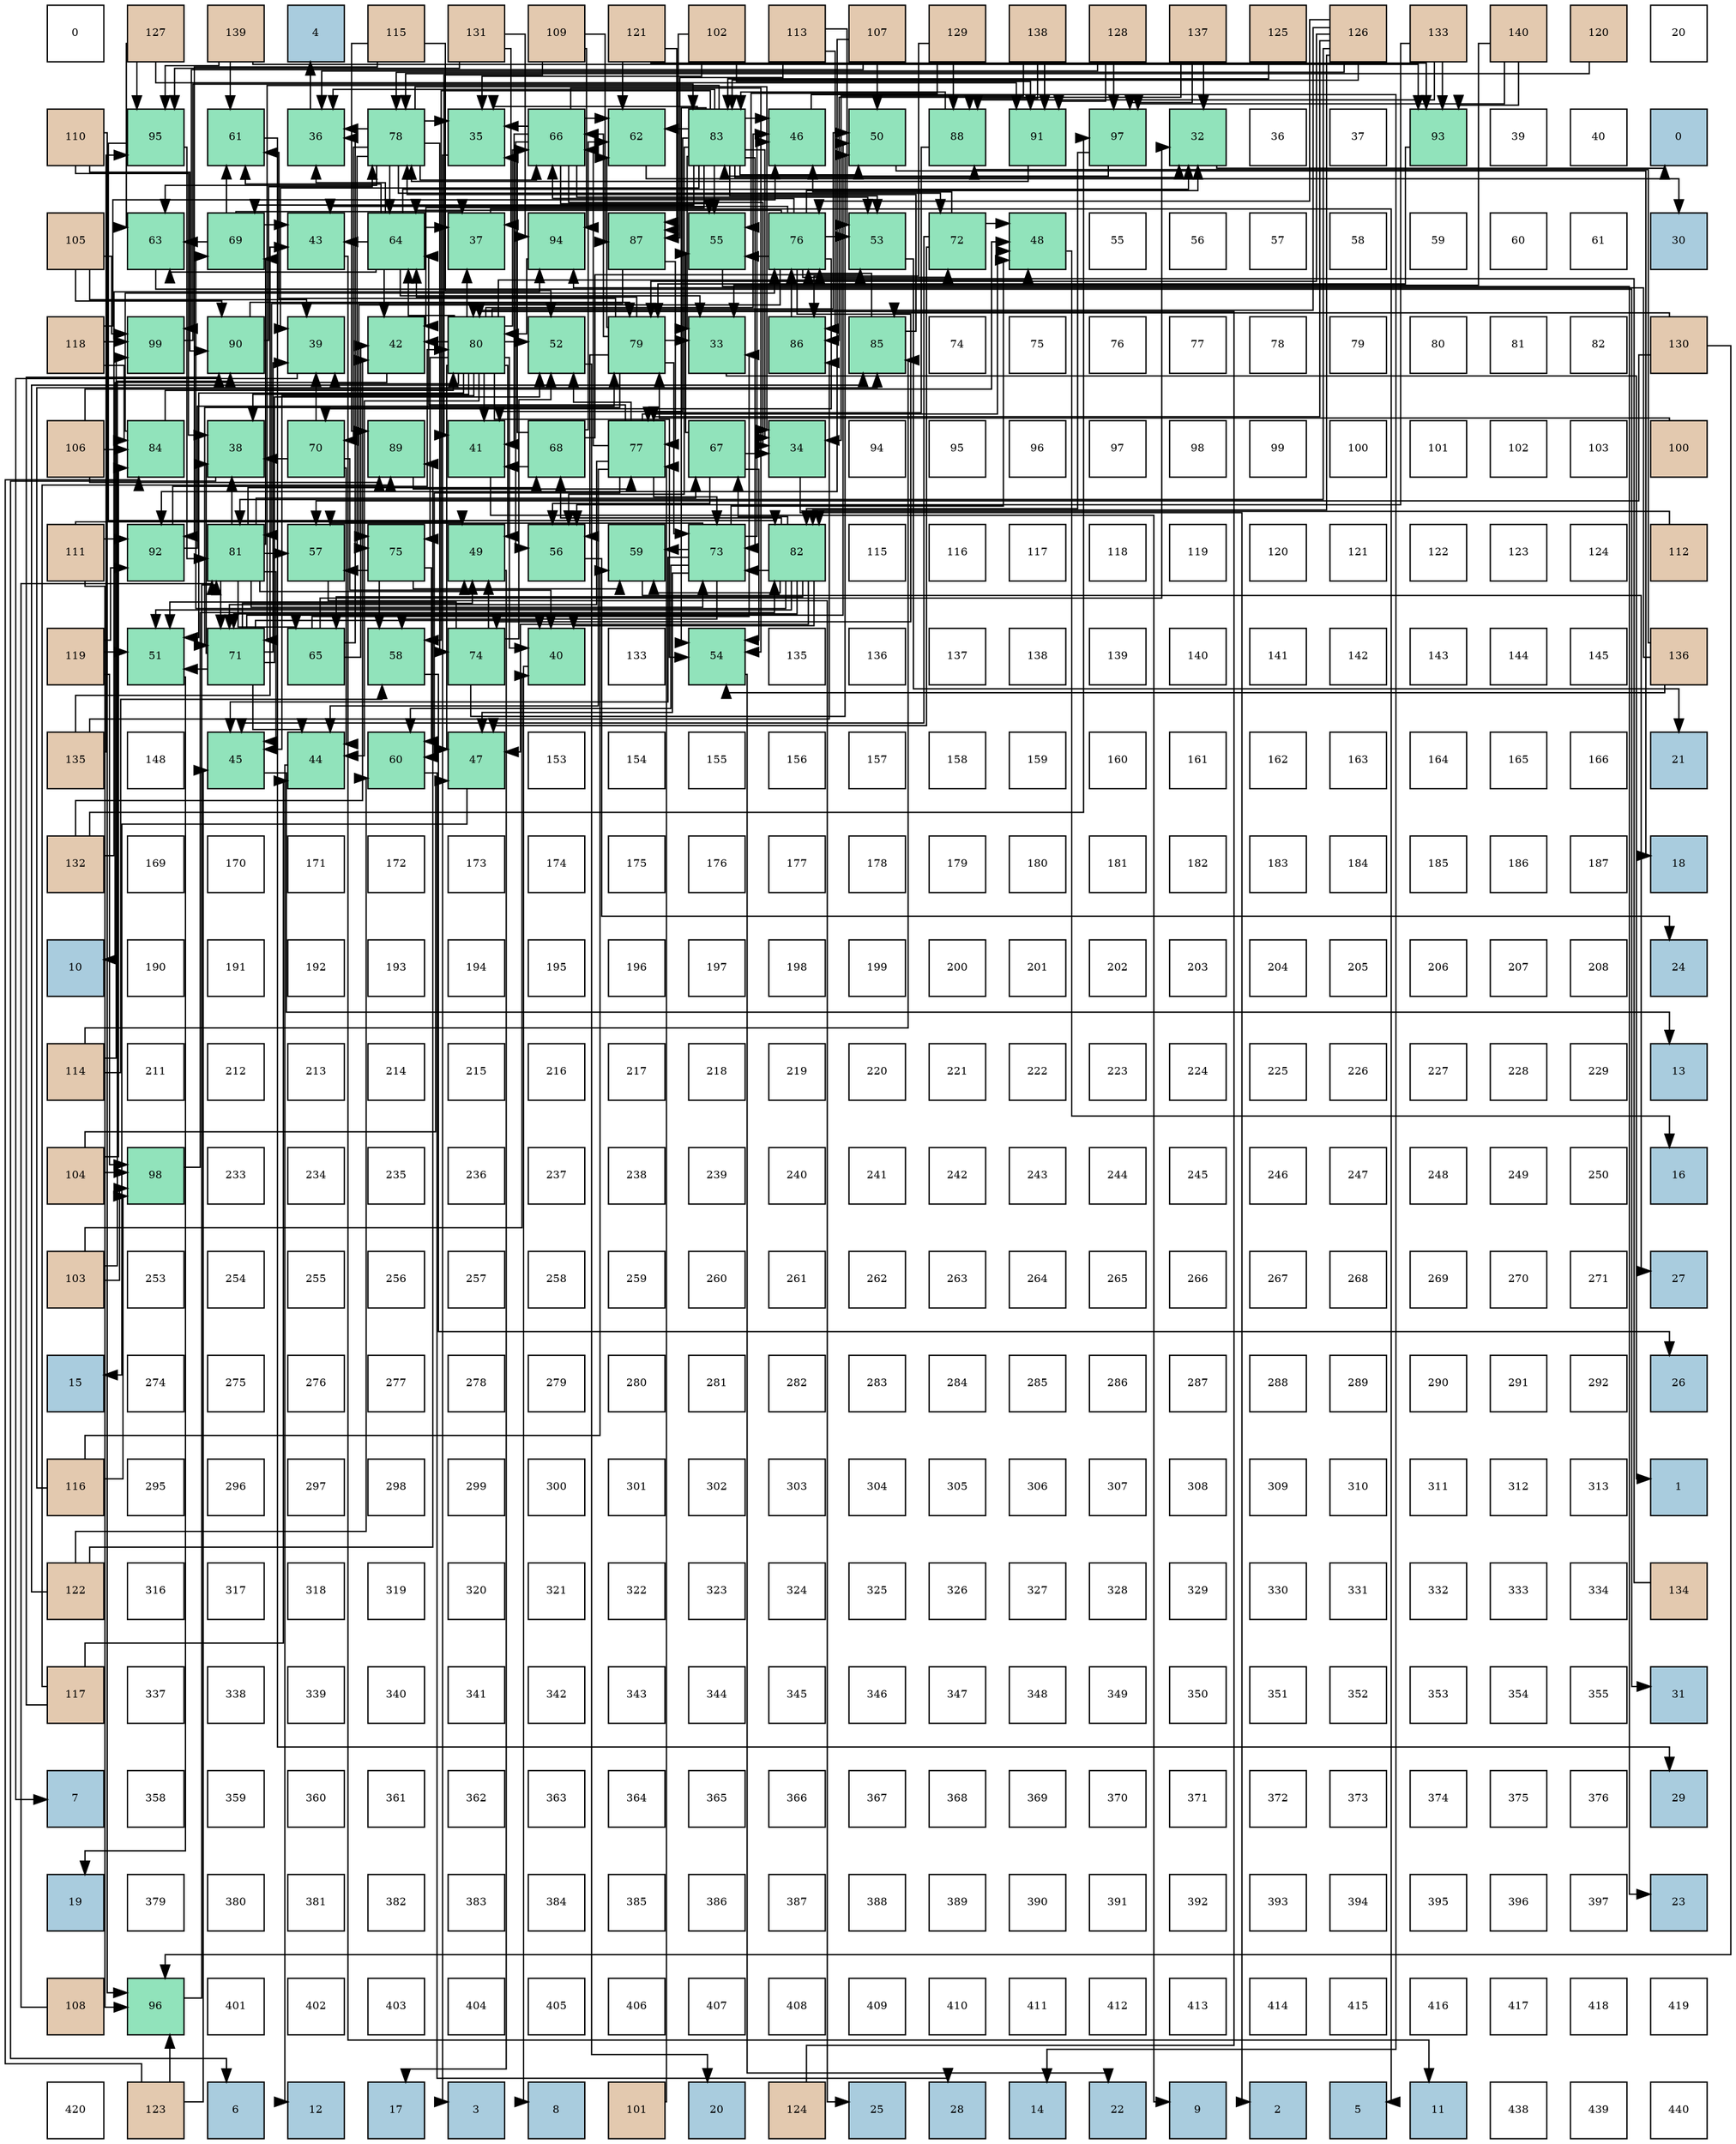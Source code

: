 digraph layout{
 rankdir=TB;
 splines=ortho;
 node [style=filled shape=square fixedsize=true width=0.6];
0[label="0", fontsize=8, fillcolor="#ffffff"];
1[label="127", fontsize=8, fillcolor="#e3c9af"];
2[label="139", fontsize=8, fillcolor="#e3c9af"];
3[label="4", fontsize=8, fillcolor="#a9ccde"];
4[label="115", fontsize=8, fillcolor="#e3c9af"];
5[label="131", fontsize=8, fillcolor="#e3c9af"];
6[label="109", fontsize=8, fillcolor="#e3c9af"];
7[label="121", fontsize=8, fillcolor="#e3c9af"];
8[label="102", fontsize=8, fillcolor="#e3c9af"];
9[label="113", fontsize=8, fillcolor="#e3c9af"];
10[label="107", fontsize=8, fillcolor="#e3c9af"];
11[label="129", fontsize=8, fillcolor="#e3c9af"];
12[label="138", fontsize=8, fillcolor="#e3c9af"];
13[label="128", fontsize=8, fillcolor="#e3c9af"];
14[label="137", fontsize=8, fillcolor="#e3c9af"];
15[label="125", fontsize=8, fillcolor="#e3c9af"];
16[label="126", fontsize=8, fillcolor="#e3c9af"];
17[label="133", fontsize=8, fillcolor="#e3c9af"];
18[label="140", fontsize=8, fillcolor="#e3c9af"];
19[label="120", fontsize=8, fillcolor="#e3c9af"];
20[label="20", fontsize=8, fillcolor="#ffffff"];
21[label="110", fontsize=8, fillcolor="#e3c9af"];
22[label="95", fontsize=8, fillcolor="#91e3bb"];
23[label="61", fontsize=8, fillcolor="#91e3bb"];
24[label="36", fontsize=8, fillcolor="#91e3bb"];
25[label="78", fontsize=8, fillcolor="#91e3bb"];
26[label="35", fontsize=8, fillcolor="#91e3bb"];
27[label="66", fontsize=8, fillcolor="#91e3bb"];
28[label="62", fontsize=8, fillcolor="#91e3bb"];
29[label="83", fontsize=8, fillcolor="#91e3bb"];
30[label="46", fontsize=8, fillcolor="#91e3bb"];
31[label="50", fontsize=8, fillcolor="#91e3bb"];
32[label="88", fontsize=8, fillcolor="#91e3bb"];
33[label="91", fontsize=8, fillcolor="#91e3bb"];
34[label="97", fontsize=8, fillcolor="#91e3bb"];
35[label="32", fontsize=8, fillcolor="#91e3bb"];
36[label="36", fontsize=8, fillcolor="#ffffff"];
37[label="37", fontsize=8, fillcolor="#ffffff"];
38[label="93", fontsize=8, fillcolor="#91e3bb"];
39[label="39", fontsize=8, fillcolor="#ffffff"];
40[label="40", fontsize=8, fillcolor="#ffffff"];
41[label="0", fontsize=8, fillcolor="#a9ccde"];
42[label="105", fontsize=8, fillcolor="#e3c9af"];
43[label="63", fontsize=8, fillcolor="#91e3bb"];
44[label="69", fontsize=8, fillcolor="#91e3bb"];
45[label="43", fontsize=8, fillcolor="#91e3bb"];
46[label="64", fontsize=8, fillcolor="#91e3bb"];
47[label="37", fontsize=8, fillcolor="#91e3bb"];
48[label="94", fontsize=8, fillcolor="#91e3bb"];
49[label="87", fontsize=8, fillcolor="#91e3bb"];
50[label="55", fontsize=8, fillcolor="#91e3bb"];
51[label="76", fontsize=8, fillcolor="#91e3bb"];
52[label="53", fontsize=8, fillcolor="#91e3bb"];
53[label="72", fontsize=8, fillcolor="#91e3bb"];
54[label="48", fontsize=8, fillcolor="#91e3bb"];
55[label="55", fontsize=8, fillcolor="#ffffff"];
56[label="56", fontsize=8, fillcolor="#ffffff"];
57[label="57", fontsize=8, fillcolor="#ffffff"];
58[label="58", fontsize=8, fillcolor="#ffffff"];
59[label="59", fontsize=8, fillcolor="#ffffff"];
60[label="60", fontsize=8, fillcolor="#ffffff"];
61[label="61", fontsize=8, fillcolor="#ffffff"];
62[label="30", fontsize=8, fillcolor="#a9ccde"];
63[label="118", fontsize=8, fillcolor="#e3c9af"];
64[label="99", fontsize=8, fillcolor="#91e3bb"];
65[label="90", fontsize=8, fillcolor="#91e3bb"];
66[label="39", fontsize=8, fillcolor="#91e3bb"];
67[label="42", fontsize=8, fillcolor="#91e3bb"];
68[label="80", fontsize=8, fillcolor="#91e3bb"];
69[label="52", fontsize=8, fillcolor="#91e3bb"];
70[label="79", fontsize=8, fillcolor="#91e3bb"];
71[label="33", fontsize=8, fillcolor="#91e3bb"];
72[label="86", fontsize=8, fillcolor="#91e3bb"];
73[label="85", fontsize=8, fillcolor="#91e3bb"];
74[label="74", fontsize=8, fillcolor="#ffffff"];
75[label="75", fontsize=8, fillcolor="#ffffff"];
76[label="76", fontsize=8, fillcolor="#ffffff"];
77[label="77", fontsize=8, fillcolor="#ffffff"];
78[label="78", fontsize=8, fillcolor="#ffffff"];
79[label="79", fontsize=8, fillcolor="#ffffff"];
80[label="80", fontsize=8, fillcolor="#ffffff"];
81[label="81", fontsize=8, fillcolor="#ffffff"];
82[label="82", fontsize=8, fillcolor="#ffffff"];
83[label="130", fontsize=8, fillcolor="#e3c9af"];
84[label="106", fontsize=8, fillcolor="#e3c9af"];
85[label="84", fontsize=8, fillcolor="#91e3bb"];
86[label="38", fontsize=8, fillcolor="#91e3bb"];
87[label="70", fontsize=8, fillcolor="#91e3bb"];
88[label="89", fontsize=8, fillcolor="#91e3bb"];
89[label="41", fontsize=8, fillcolor="#91e3bb"];
90[label="68", fontsize=8, fillcolor="#91e3bb"];
91[label="77", fontsize=8, fillcolor="#91e3bb"];
92[label="67", fontsize=8, fillcolor="#91e3bb"];
93[label="34", fontsize=8, fillcolor="#91e3bb"];
94[label="94", fontsize=8, fillcolor="#ffffff"];
95[label="95", fontsize=8, fillcolor="#ffffff"];
96[label="96", fontsize=8, fillcolor="#ffffff"];
97[label="97", fontsize=8, fillcolor="#ffffff"];
98[label="98", fontsize=8, fillcolor="#ffffff"];
99[label="99", fontsize=8, fillcolor="#ffffff"];
100[label="100", fontsize=8, fillcolor="#ffffff"];
101[label="101", fontsize=8, fillcolor="#ffffff"];
102[label="102", fontsize=8, fillcolor="#ffffff"];
103[label="103", fontsize=8, fillcolor="#ffffff"];
104[label="100", fontsize=8, fillcolor="#e3c9af"];
105[label="111", fontsize=8, fillcolor="#e3c9af"];
106[label="92", fontsize=8, fillcolor="#91e3bb"];
107[label="81", fontsize=8, fillcolor="#91e3bb"];
108[label="57", fontsize=8, fillcolor="#91e3bb"];
109[label="75", fontsize=8, fillcolor="#91e3bb"];
110[label="49", fontsize=8, fillcolor="#91e3bb"];
111[label="56", fontsize=8, fillcolor="#91e3bb"];
112[label="59", fontsize=8, fillcolor="#91e3bb"];
113[label="73", fontsize=8, fillcolor="#91e3bb"];
114[label="82", fontsize=8, fillcolor="#91e3bb"];
115[label="115", fontsize=8, fillcolor="#ffffff"];
116[label="116", fontsize=8, fillcolor="#ffffff"];
117[label="117", fontsize=8, fillcolor="#ffffff"];
118[label="118", fontsize=8, fillcolor="#ffffff"];
119[label="119", fontsize=8, fillcolor="#ffffff"];
120[label="120", fontsize=8, fillcolor="#ffffff"];
121[label="121", fontsize=8, fillcolor="#ffffff"];
122[label="122", fontsize=8, fillcolor="#ffffff"];
123[label="123", fontsize=8, fillcolor="#ffffff"];
124[label="124", fontsize=8, fillcolor="#ffffff"];
125[label="112", fontsize=8, fillcolor="#e3c9af"];
126[label="119", fontsize=8, fillcolor="#e3c9af"];
127[label="51", fontsize=8, fillcolor="#91e3bb"];
128[label="71", fontsize=8, fillcolor="#91e3bb"];
129[label="65", fontsize=8, fillcolor="#91e3bb"];
130[label="58", fontsize=8, fillcolor="#91e3bb"];
131[label="74", fontsize=8, fillcolor="#91e3bb"];
132[label="40", fontsize=8, fillcolor="#91e3bb"];
133[label="133", fontsize=8, fillcolor="#ffffff"];
134[label="54", fontsize=8, fillcolor="#91e3bb"];
135[label="135", fontsize=8, fillcolor="#ffffff"];
136[label="136", fontsize=8, fillcolor="#ffffff"];
137[label="137", fontsize=8, fillcolor="#ffffff"];
138[label="138", fontsize=8, fillcolor="#ffffff"];
139[label="139", fontsize=8, fillcolor="#ffffff"];
140[label="140", fontsize=8, fillcolor="#ffffff"];
141[label="141", fontsize=8, fillcolor="#ffffff"];
142[label="142", fontsize=8, fillcolor="#ffffff"];
143[label="143", fontsize=8, fillcolor="#ffffff"];
144[label="144", fontsize=8, fillcolor="#ffffff"];
145[label="145", fontsize=8, fillcolor="#ffffff"];
146[label="136", fontsize=8, fillcolor="#e3c9af"];
147[label="135", fontsize=8, fillcolor="#e3c9af"];
148[label="148", fontsize=8, fillcolor="#ffffff"];
149[label="45", fontsize=8, fillcolor="#91e3bb"];
150[label="44", fontsize=8, fillcolor="#91e3bb"];
151[label="60", fontsize=8, fillcolor="#91e3bb"];
152[label="47", fontsize=8, fillcolor="#91e3bb"];
153[label="153", fontsize=8, fillcolor="#ffffff"];
154[label="154", fontsize=8, fillcolor="#ffffff"];
155[label="155", fontsize=8, fillcolor="#ffffff"];
156[label="156", fontsize=8, fillcolor="#ffffff"];
157[label="157", fontsize=8, fillcolor="#ffffff"];
158[label="158", fontsize=8, fillcolor="#ffffff"];
159[label="159", fontsize=8, fillcolor="#ffffff"];
160[label="160", fontsize=8, fillcolor="#ffffff"];
161[label="161", fontsize=8, fillcolor="#ffffff"];
162[label="162", fontsize=8, fillcolor="#ffffff"];
163[label="163", fontsize=8, fillcolor="#ffffff"];
164[label="164", fontsize=8, fillcolor="#ffffff"];
165[label="165", fontsize=8, fillcolor="#ffffff"];
166[label="166", fontsize=8, fillcolor="#ffffff"];
167[label="21", fontsize=8, fillcolor="#a9ccde"];
168[label="132", fontsize=8, fillcolor="#e3c9af"];
169[label="169", fontsize=8, fillcolor="#ffffff"];
170[label="170", fontsize=8, fillcolor="#ffffff"];
171[label="171", fontsize=8, fillcolor="#ffffff"];
172[label="172", fontsize=8, fillcolor="#ffffff"];
173[label="173", fontsize=8, fillcolor="#ffffff"];
174[label="174", fontsize=8, fillcolor="#ffffff"];
175[label="175", fontsize=8, fillcolor="#ffffff"];
176[label="176", fontsize=8, fillcolor="#ffffff"];
177[label="177", fontsize=8, fillcolor="#ffffff"];
178[label="178", fontsize=8, fillcolor="#ffffff"];
179[label="179", fontsize=8, fillcolor="#ffffff"];
180[label="180", fontsize=8, fillcolor="#ffffff"];
181[label="181", fontsize=8, fillcolor="#ffffff"];
182[label="182", fontsize=8, fillcolor="#ffffff"];
183[label="183", fontsize=8, fillcolor="#ffffff"];
184[label="184", fontsize=8, fillcolor="#ffffff"];
185[label="185", fontsize=8, fillcolor="#ffffff"];
186[label="186", fontsize=8, fillcolor="#ffffff"];
187[label="187", fontsize=8, fillcolor="#ffffff"];
188[label="18", fontsize=8, fillcolor="#a9ccde"];
189[label="10", fontsize=8, fillcolor="#a9ccde"];
190[label="190", fontsize=8, fillcolor="#ffffff"];
191[label="191", fontsize=8, fillcolor="#ffffff"];
192[label="192", fontsize=8, fillcolor="#ffffff"];
193[label="193", fontsize=8, fillcolor="#ffffff"];
194[label="194", fontsize=8, fillcolor="#ffffff"];
195[label="195", fontsize=8, fillcolor="#ffffff"];
196[label="196", fontsize=8, fillcolor="#ffffff"];
197[label="197", fontsize=8, fillcolor="#ffffff"];
198[label="198", fontsize=8, fillcolor="#ffffff"];
199[label="199", fontsize=8, fillcolor="#ffffff"];
200[label="200", fontsize=8, fillcolor="#ffffff"];
201[label="201", fontsize=8, fillcolor="#ffffff"];
202[label="202", fontsize=8, fillcolor="#ffffff"];
203[label="203", fontsize=8, fillcolor="#ffffff"];
204[label="204", fontsize=8, fillcolor="#ffffff"];
205[label="205", fontsize=8, fillcolor="#ffffff"];
206[label="206", fontsize=8, fillcolor="#ffffff"];
207[label="207", fontsize=8, fillcolor="#ffffff"];
208[label="208", fontsize=8, fillcolor="#ffffff"];
209[label="24", fontsize=8, fillcolor="#a9ccde"];
210[label="114", fontsize=8, fillcolor="#e3c9af"];
211[label="211", fontsize=8, fillcolor="#ffffff"];
212[label="212", fontsize=8, fillcolor="#ffffff"];
213[label="213", fontsize=8, fillcolor="#ffffff"];
214[label="214", fontsize=8, fillcolor="#ffffff"];
215[label="215", fontsize=8, fillcolor="#ffffff"];
216[label="216", fontsize=8, fillcolor="#ffffff"];
217[label="217", fontsize=8, fillcolor="#ffffff"];
218[label="218", fontsize=8, fillcolor="#ffffff"];
219[label="219", fontsize=8, fillcolor="#ffffff"];
220[label="220", fontsize=8, fillcolor="#ffffff"];
221[label="221", fontsize=8, fillcolor="#ffffff"];
222[label="222", fontsize=8, fillcolor="#ffffff"];
223[label="223", fontsize=8, fillcolor="#ffffff"];
224[label="224", fontsize=8, fillcolor="#ffffff"];
225[label="225", fontsize=8, fillcolor="#ffffff"];
226[label="226", fontsize=8, fillcolor="#ffffff"];
227[label="227", fontsize=8, fillcolor="#ffffff"];
228[label="228", fontsize=8, fillcolor="#ffffff"];
229[label="229", fontsize=8, fillcolor="#ffffff"];
230[label="13", fontsize=8, fillcolor="#a9ccde"];
231[label="104", fontsize=8, fillcolor="#e3c9af"];
232[label="98", fontsize=8, fillcolor="#91e3bb"];
233[label="233", fontsize=8, fillcolor="#ffffff"];
234[label="234", fontsize=8, fillcolor="#ffffff"];
235[label="235", fontsize=8, fillcolor="#ffffff"];
236[label="236", fontsize=8, fillcolor="#ffffff"];
237[label="237", fontsize=8, fillcolor="#ffffff"];
238[label="238", fontsize=8, fillcolor="#ffffff"];
239[label="239", fontsize=8, fillcolor="#ffffff"];
240[label="240", fontsize=8, fillcolor="#ffffff"];
241[label="241", fontsize=8, fillcolor="#ffffff"];
242[label="242", fontsize=8, fillcolor="#ffffff"];
243[label="243", fontsize=8, fillcolor="#ffffff"];
244[label="244", fontsize=8, fillcolor="#ffffff"];
245[label="245", fontsize=8, fillcolor="#ffffff"];
246[label="246", fontsize=8, fillcolor="#ffffff"];
247[label="247", fontsize=8, fillcolor="#ffffff"];
248[label="248", fontsize=8, fillcolor="#ffffff"];
249[label="249", fontsize=8, fillcolor="#ffffff"];
250[label="250", fontsize=8, fillcolor="#ffffff"];
251[label="16", fontsize=8, fillcolor="#a9ccde"];
252[label="103", fontsize=8, fillcolor="#e3c9af"];
253[label="253", fontsize=8, fillcolor="#ffffff"];
254[label="254", fontsize=8, fillcolor="#ffffff"];
255[label="255", fontsize=8, fillcolor="#ffffff"];
256[label="256", fontsize=8, fillcolor="#ffffff"];
257[label="257", fontsize=8, fillcolor="#ffffff"];
258[label="258", fontsize=8, fillcolor="#ffffff"];
259[label="259", fontsize=8, fillcolor="#ffffff"];
260[label="260", fontsize=8, fillcolor="#ffffff"];
261[label="261", fontsize=8, fillcolor="#ffffff"];
262[label="262", fontsize=8, fillcolor="#ffffff"];
263[label="263", fontsize=8, fillcolor="#ffffff"];
264[label="264", fontsize=8, fillcolor="#ffffff"];
265[label="265", fontsize=8, fillcolor="#ffffff"];
266[label="266", fontsize=8, fillcolor="#ffffff"];
267[label="267", fontsize=8, fillcolor="#ffffff"];
268[label="268", fontsize=8, fillcolor="#ffffff"];
269[label="269", fontsize=8, fillcolor="#ffffff"];
270[label="270", fontsize=8, fillcolor="#ffffff"];
271[label="271", fontsize=8, fillcolor="#ffffff"];
272[label="27", fontsize=8, fillcolor="#a9ccde"];
273[label="15", fontsize=8, fillcolor="#a9ccde"];
274[label="274", fontsize=8, fillcolor="#ffffff"];
275[label="275", fontsize=8, fillcolor="#ffffff"];
276[label="276", fontsize=8, fillcolor="#ffffff"];
277[label="277", fontsize=8, fillcolor="#ffffff"];
278[label="278", fontsize=8, fillcolor="#ffffff"];
279[label="279", fontsize=8, fillcolor="#ffffff"];
280[label="280", fontsize=8, fillcolor="#ffffff"];
281[label="281", fontsize=8, fillcolor="#ffffff"];
282[label="282", fontsize=8, fillcolor="#ffffff"];
283[label="283", fontsize=8, fillcolor="#ffffff"];
284[label="284", fontsize=8, fillcolor="#ffffff"];
285[label="285", fontsize=8, fillcolor="#ffffff"];
286[label="286", fontsize=8, fillcolor="#ffffff"];
287[label="287", fontsize=8, fillcolor="#ffffff"];
288[label="288", fontsize=8, fillcolor="#ffffff"];
289[label="289", fontsize=8, fillcolor="#ffffff"];
290[label="290", fontsize=8, fillcolor="#ffffff"];
291[label="291", fontsize=8, fillcolor="#ffffff"];
292[label="292", fontsize=8, fillcolor="#ffffff"];
293[label="26", fontsize=8, fillcolor="#a9ccde"];
294[label="116", fontsize=8, fillcolor="#e3c9af"];
295[label="295", fontsize=8, fillcolor="#ffffff"];
296[label="296", fontsize=8, fillcolor="#ffffff"];
297[label="297", fontsize=8, fillcolor="#ffffff"];
298[label="298", fontsize=8, fillcolor="#ffffff"];
299[label="299", fontsize=8, fillcolor="#ffffff"];
300[label="300", fontsize=8, fillcolor="#ffffff"];
301[label="301", fontsize=8, fillcolor="#ffffff"];
302[label="302", fontsize=8, fillcolor="#ffffff"];
303[label="303", fontsize=8, fillcolor="#ffffff"];
304[label="304", fontsize=8, fillcolor="#ffffff"];
305[label="305", fontsize=8, fillcolor="#ffffff"];
306[label="306", fontsize=8, fillcolor="#ffffff"];
307[label="307", fontsize=8, fillcolor="#ffffff"];
308[label="308", fontsize=8, fillcolor="#ffffff"];
309[label="309", fontsize=8, fillcolor="#ffffff"];
310[label="310", fontsize=8, fillcolor="#ffffff"];
311[label="311", fontsize=8, fillcolor="#ffffff"];
312[label="312", fontsize=8, fillcolor="#ffffff"];
313[label="313", fontsize=8, fillcolor="#ffffff"];
314[label="1", fontsize=8, fillcolor="#a9ccde"];
315[label="122", fontsize=8, fillcolor="#e3c9af"];
316[label="316", fontsize=8, fillcolor="#ffffff"];
317[label="317", fontsize=8, fillcolor="#ffffff"];
318[label="318", fontsize=8, fillcolor="#ffffff"];
319[label="319", fontsize=8, fillcolor="#ffffff"];
320[label="320", fontsize=8, fillcolor="#ffffff"];
321[label="321", fontsize=8, fillcolor="#ffffff"];
322[label="322", fontsize=8, fillcolor="#ffffff"];
323[label="323", fontsize=8, fillcolor="#ffffff"];
324[label="324", fontsize=8, fillcolor="#ffffff"];
325[label="325", fontsize=8, fillcolor="#ffffff"];
326[label="326", fontsize=8, fillcolor="#ffffff"];
327[label="327", fontsize=8, fillcolor="#ffffff"];
328[label="328", fontsize=8, fillcolor="#ffffff"];
329[label="329", fontsize=8, fillcolor="#ffffff"];
330[label="330", fontsize=8, fillcolor="#ffffff"];
331[label="331", fontsize=8, fillcolor="#ffffff"];
332[label="332", fontsize=8, fillcolor="#ffffff"];
333[label="333", fontsize=8, fillcolor="#ffffff"];
334[label="334", fontsize=8, fillcolor="#ffffff"];
335[label="134", fontsize=8, fillcolor="#e3c9af"];
336[label="117", fontsize=8, fillcolor="#e3c9af"];
337[label="337", fontsize=8, fillcolor="#ffffff"];
338[label="338", fontsize=8, fillcolor="#ffffff"];
339[label="339", fontsize=8, fillcolor="#ffffff"];
340[label="340", fontsize=8, fillcolor="#ffffff"];
341[label="341", fontsize=8, fillcolor="#ffffff"];
342[label="342", fontsize=8, fillcolor="#ffffff"];
343[label="343", fontsize=8, fillcolor="#ffffff"];
344[label="344", fontsize=8, fillcolor="#ffffff"];
345[label="345", fontsize=8, fillcolor="#ffffff"];
346[label="346", fontsize=8, fillcolor="#ffffff"];
347[label="347", fontsize=8, fillcolor="#ffffff"];
348[label="348", fontsize=8, fillcolor="#ffffff"];
349[label="349", fontsize=8, fillcolor="#ffffff"];
350[label="350", fontsize=8, fillcolor="#ffffff"];
351[label="351", fontsize=8, fillcolor="#ffffff"];
352[label="352", fontsize=8, fillcolor="#ffffff"];
353[label="353", fontsize=8, fillcolor="#ffffff"];
354[label="354", fontsize=8, fillcolor="#ffffff"];
355[label="355", fontsize=8, fillcolor="#ffffff"];
356[label="31", fontsize=8, fillcolor="#a9ccde"];
357[label="7", fontsize=8, fillcolor="#a9ccde"];
358[label="358", fontsize=8, fillcolor="#ffffff"];
359[label="359", fontsize=8, fillcolor="#ffffff"];
360[label="360", fontsize=8, fillcolor="#ffffff"];
361[label="361", fontsize=8, fillcolor="#ffffff"];
362[label="362", fontsize=8, fillcolor="#ffffff"];
363[label="363", fontsize=8, fillcolor="#ffffff"];
364[label="364", fontsize=8, fillcolor="#ffffff"];
365[label="365", fontsize=8, fillcolor="#ffffff"];
366[label="366", fontsize=8, fillcolor="#ffffff"];
367[label="367", fontsize=8, fillcolor="#ffffff"];
368[label="368", fontsize=8, fillcolor="#ffffff"];
369[label="369", fontsize=8, fillcolor="#ffffff"];
370[label="370", fontsize=8, fillcolor="#ffffff"];
371[label="371", fontsize=8, fillcolor="#ffffff"];
372[label="372", fontsize=8, fillcolor="#ffffff"];
373[label="373", fontsize=8, fillcolor="#ffffff"];
374[label="374", fontsize=8, fillcolor="#ffffff"];
375[label="375", fontsize=8, fillcolor="#ffffff"];
376[label="376", fontsize=8, fillcolor="#ffffff"];
377[label="29", fontsize=8, fillcolor="#a9ccde"];
378[label="19", fontsize=8, fillcolor="#a9ccde"];
379[label="379", fontsize=8, fillcolor="#ffffff"];
380[label="380", fontsize=8, fillcolor="#ffffff"];
381[label="381", fontsize=8, fillcolor="#ffffff"];
382[label="382", fontsize=8, fillcolor="#ffffff"];
383[label="383", fontsize=8, fillcolor="#ffffff"];
384[label="384", fontsize=8, fillcolor="#ffffff"];
385[label="385", fontsize=8, fillcolor="#ffffff"];
386[label="386", fontsize=8, fillcolor="#ffffff"];
387[label="387", fontsize=8, fillcolor="#ffffff"];
388[label="388", fontsize=8, fillcolor="#ffffff"];
389[label="389", fontsize=8, fillcolor="#ffffff"];
390[label="390", fontsize=8, fillcolor="#ffffff"];
391[label="391", fontsize=8, fillcolor="#ffffff"];
392[label="392", fontsize=8, fillcolor="#ffffff"];
393[label="393", fontsize=8, fillcolor="#ffffff"];
394[label="394", fontsize=8, fillcolor="#ffffff"];
395[label="395", fontsize=8, fillcolor="#ffffff"];
396[label="396", fontsize=8, fillcolor="#ffffff"];
397[label="397", fontsize=8, fillcolor="#ffffff"];
398[label="23", fontsize=8, fillcolor="#a9ccde"];
399[label="108", fontsize=8, fillcolor="#e3c9af"];
400[label="96", fontsize=8, fillcolor="#91e3bb"];
401[label="401", fontsize=8, fillcolor="#ffffff"];
402[label="402", fontsize=8, fillcolor="#ffffff"];
403[label="403", fontsize=8, fillcolor="#ffffff"];
404[label="404", fontsize=8, fillcolor="#ffffff"];
405[label="405", fontsize=8, fillcolor="#ffffff"];
406[label="406", fontsize=8, fillcolor="#ffffff"];
407[label="407", fontsize=8, fillcolor="#ffffff"];
408[label="408", fontsize=8, fillcolor="#ffffff"];
409[label="409", fontsize=8, fillcolor="#ffffff"];
410[label="410", fontsize=8, fillcolor="#ffffff"];
411[label="411", fontsize=8, fillcolor="#ffffff"];
412[label="412", fontsize=8, fillcolor="#ffffff"];
413[label="413", fontsize=8, fillcolor="#ffffff"];
414[label="414", fontsize=8, fillcolor="#ffffff"];
415[label="415", fontsize=8, fillcolor="#ffffff"];
416[label="416", fontsize=8, fillcolor="#ffffff"];
417[label="417", fontsize=8, fillcolor="#ffffff"];
418[label="418", fontsize=8, fillcolor="#ffffff"];
419[label="419", fontsize=8, fillcolor="#ffffff"];
420[label="420", fontsize=8, fillcolor="#ffffff"];
421[label="123", fontsize=8, fillcolor="#e3c9af"];
422[label="6", fontsize=8, fillcolor="#a9ccde"];
423[label="12", fontsize=8, fillcolor="#a9ccde"];
424[label="17", fontsize=8, fillcolor="#a9ccde"];
425[label="3", fontsize=8, fillcolor="#a9ccde"];
426[label="8", fontsize=8, fillcolor="#a9ccde"];
427[label="101", fontsize=8, fillcolor="#e3c9af"];
428[label="20", fontsize=8, fillcolor="#a9ccde"];
429[label="124", fontsize=8, fillcolor="#e3c9af"];
430[label="25", fontsize=8, fillcolor="#a9ccde"];
431[label="28", fontsize=8, fillcolor="#a9ccde"];
432[label="14", fontsize=8, fillcolor="#a9ccde"];
433[label="22", fontsize=8, fillcolor="#a9ccde"];
434[label="9", fontsize=8, fillcolor="#a9ccde"];
435[label="2", fontsize=8, fillcolor="#a9ccde"];
436[label="5", fontsize=8, fillcolor="#a9ccde"];
437[label="11", fontsize=8, fillcolor="#a9ccde"];
438[label="438", fontsize=8, fillcolor="#ffffff"];
439[label="439", fontsize=8, fillcolor="#ffffff"];
440[label="440", fontsize=8, fillcolor="#ffffff"];
edge [constraint=false, style=vis];35 -> 41;
71 -> 314;
93 -> 435;
26 -> 425;
24 -> 3;
47 -> 436;
86 -> 422;
66 -> 357;
132 -> 426;
89 -> 434;
67 -> 189;
45 -> 437;
150 -> 423;
149 -> 230;
30 -> 432;
152 -> 273;
54 -> 251;
110 -> 424;
31 -> 188;
127 -> 378;
69 -> 428;
52 -> 167;
134 -> 433;
50 -> 398;
111 -> 209;
108 -> 430;
130 -> 293;
112 -> 272;
151 -> 431;
23 -> 377;
28 -> 62;
43 -> 356;
46 -> 35;
46 -> 71;
46 -> 24;
46 -> 47;
46 -> 67;
46 -> 45;
46 -> 23;
46 -> 43;
129 -> 35;
129 -> 71;
129 -> 24;
129 -> 67;
27 -> 93;
27 -> 26;
27 -> 89;
27 -> 52;
27 -> 134;
27 -> 50;
27 -> 111;
27 -> 28;
92 -> 93;
92 -> 134;
92 -> 50;
92 -> 111;
90 -> 26;
90 -> 89;
90 -> 52;
90 -> 28;
44 -> 47;
44 -> 45;
44 -> 23;
44 -> 43;
87 -> 86;
87 -> 66;
87 -> 132;
87 -> 150;
128 -> 86;
128 -> 66;
128 -> 132;
128 -> 150;
128 -> 110;
128 -> 31;
128 -> 127;
128 -> 69;
53 -> 149;
53 -> 30;
53 -> 152;
53 -> 54;
113 -> 149;
113 -> 30;
113 -> 152;
113 -> 54;
113 -> 108;
113 -> 130;
113 -> 112;
113 -> 151;
131 -> 110;
131 -> 31;
131 -> 127;
131 -> 69;
109 -> 108;
109 -> 130;
109 -> 112;
109 -> 151;
51 -> 35;
51 -> 45;
51 -> 52;
51 -> 50;
51 -> 46;
51 -> 27;
51 -> 87;
51 -> 53;
51 -> 131;
51 -> 109;
91 -> 150;
91 -> 54;
91 -> 69;
91 -> 151;
91 -> 46;
91 -> 27;
91 -> 128;
91 -> 113;
25 -> 93;
25 -> 26;
25 -> 24;
25 -> 43;
25 -> 46;
25 -> 27;
25 -> 87;
25 -> 53;
25 -> 131;
25 -> 109;
70 -> 71;
70 -> 111;
70 -> 23;
70 -> 28;
70 -> 46;
70 -> 27;
70 -> 128;
70 -> 113;
68 -> 47;
68 -> 86;
68 -> 66;
68 -> 132;
68 -> 89;
68 -> 67;
68 -> 150;
68 -> 149;
68 -> 30;
68 -> 152;
68 -> 54;
68 -> 110;
68 -> 31;
68 -> 127;
68 -> 69;
68 -> 134;
68 -> 46;
68 -> 27;
68 -> 109;
107 -> 86;
107 -> 149;
107 -> 110;
107 -> 108;
107 -> 129;
107 -> 92;
107 -> 90;
107 -> 44;
107 -> 128;
107 -> 113;
114 -> 132;
114 -> 152;
114 -> 127;
114 -> 112;
114 -> 129;
114 -> 92;
114 -> 90;
114 -> 44;
114 -> 128;
114 -> 113;
29 -> 35;
29 -> 71;
29 -> 93;
29 -> 26;
29 -> 24;
29 -> 66;
29 -> 89;
29 -> 67;
29 -> 30;
29 -> 31;
29 -> 52;
29 -> 134;
29 -> 50;
29 -> 111;
29 -> 130;
29 -> 28;
29 -> 44;
29 -> 128;
29 -> 113;
85 -> 51;
85 -> 68;
73 -> 51;
73 -> 25;
72 -> 51;
49 -> 91;
49 -> 107;
32 -> 91;
32 -> 29;
88 -> 91;
65 -> 25;
65 -> 70;
33 -> 25;
106 -> 70;
106 -> 68;
38 -> 70;
48 -> 68;
22 -> 107;
22 -> 114;
400 -> 107;
34 -> 114;
34 -> 29;
232 -> 114;
64 -> 29;
104 -> 70;
427 -> 91;
8 -> 26;
8 -> 49;
8 -> 33;
252 -> 132;
252 -> 65;
252 -> 232;
231 -> 152;
231 -> 85;
231 -> 232;
42 -> 66;
42 -> 65;
42 -> 64;
84 -> 54;
84 -> 85;
84 -> 88;
10 -> 31;
10 -> 106;
10 -> 64;
399 -> 107;
6 -> 89;
6 -> 49;
6 -> 48;
21 -> 86;
21 -> 65;
21 -> 400;
105 -> 110;
105 -> 106;
105 -> 400;
125 -> 114;
9 -> 52;
9 -> 72;
9 -> 49;
210 -> 130;
210 -> 73;
210 -> 64;
4 -> 69;
4 -> 88;
4 -> 106;
294 -> 112;
294 -> 73;
294 -> 232;
336 -> 150;
336 -> 88;
336 -> 65;
63 -> 30;
63 -> 85;
63 -> 64;
126 -> 127;
126 -> 106;
126 -> 232;
19 -> 25;
7 -> 28;
7 -> 49;
7 -> 38;
315 -> 151;
315 -> 73;
315 -> 88;
421 -> 149;
421 -> 85;
421 -> 400;
429 -> 68;
15 -> 29;
16 -> 51;
16 -> 91;
16 -> 25;
16 -> 70;
16 -> 68;
16 -> 107;
16 -> 114;
16 -> 29;
1 -> 43;
1 -> 33;
1 -> 22;
13 -> 24;
13 -> 33;
13 -> 34;
11 -> 50;
11 -> 72;
11 -> 32;
83 -> 108;
83 -> 73;
83 -> 400;
5 -> 47;
5 -> 48;
5 -> 22;
168 -> 67;
168 -> 48;
168 -> 34;
17 -> 111;
17 -> 32;
17 -> 38;
335 -> 51;
147 -> 45;
147 -> 72;
147 -> 22;
146 -> 134;
146 -> 32;
146 -> 48;
14 -> 35;
14 -> 72;
14 -> 34;
12 -> 93;
12 -> 32;
12 -> 33;
2 -> 23;
2 -> 38;
2 -> 22;
18 -> 71;
18 -> 38;
18 -> 34;
edge [constraint=true, style=invis];
0 -> 21 -> 42 -> 63 -> 84 -> 105 -> 126 -> 147 -> 168 -> 189 -> 210 -> 231 -> 252 -> 273 -> 294 -> 315 -> 336 -> 357 -> 378 -> 399 -> 420;
1 -> 22 -> 43 -> 64 -> 85 -> 106 -> 127 -> 148 -> 169 -> 190 -> 211 -> 232 -> 253 -> 274 -> 295 -> 316 -> 337 -> 358 -> 379 -> 400 -> 421;
2 -> 23 -> 44 -> 65 -> 86 -> 107 -> 128 -> 149 -> 170 -> 191 -> 212 -> 233 -> 254 -> 275 -> 296 -> 317 -> 338 -> 359 -> 380 -> 401 -> 422;
3 -> 24 -> 45 -> 66 -> 87 -> 108 -> 129 -> 150 -> 171 -> 192 -> 213 -> 234 -> 255 -> 276 -> 297 -> 318 -> 339 -> 360 -> 381 -> 402 -> 423;
4 -> 25 -> 46 -> 67 -> 88 -> 109 -> 130 -> 151 -> 172 -> 193 -> 214 -> 235 -> 256 -> 277 -> 298 -> 319 -> 340 -> 361 -> 382 -> 403 -> 424;
5 -> 26 -> 47 -> 68 -> 89 -> 110 -> 131 -> 152 -> 173 -> 194 -> 215 -> 236 -> 257 -> 278 -> 299 -> 320 -> 341 -> 362 -> 383 -> 404 -> 425;
6 -> 27 -> 48 -> 69 -> 90 -> 111 -> 132 -> 153 -> 174 -> 195 -> 216 -> 237 -> 258 -> 279 -> 300 -> 321 -> 342 -> 363 -> 384 -> 405 -> 426;
7 -> 28 -> 49 -> 70 -> 91 -> 112 -> 133 -> 154 -> 175 -> 196 -> 217 -> 238 -> 259 -> 280 -> 301 -> 322 -> 343 -> 364 -> 385 -> 406 -> 427;
8 -> 29 -> 50 -> 71 -> 92 -> 113 -> 134 -> 155 -> 176 -> 197 -> 218 -> 239 -> 260 -> 281 -> 302 -> 323 -> 344 -> 365 -> 386 -> 407 -> 428;
9 -> 30 -> 51 -> 72 -> 93 -> 114 -> 135 -> 156 -> 177 -> 198 -> 219 -> 240 -> 261 -> 282 -> 303 -> 324 -> 345 -> 366 -> 387 -> 408 -> 429;
10 -> 31 -> 52 -> 73 -> 94 -> 115 -> 136 -> 157 -> 178 -> 199 -> 220 -> 241 -> 262 -> 283 -> 304 -> 325 -> 346 -> 367 -> 388 -> 409 -> 430;
11 -> 32 -> 53 -> 74 -> 95 -> 116 -> 137 -> 158 -> 179 -> 200 -> 221 -> 242 -> 263 -> 284 -> 305 -> 326 -> 347 -> 368 -> 389 -> 410 -> 431;
12 -> 33 -> 54 -> 75 -> 96 -> 117 -> 138 -> 159 -> 180 -> 201 -> 222 -> 243 -> 264 -> 285 -> 306 -> 327 -> 348 -> 369 -> 390 -> 411 -> 432;
13 -> 34 -> 55 -> 76 -> 97 -> 118 -> 139 -> 160 -> 181 -> 202 -> 223 -> 244 -> 265 -> 286 -> 307 -> 328 -> 349 -> 370 -> 391 -> 412 -> 433;
14 -> 35 -> 56 -> 77 -> 98 -> 119 -> 140 -> 161 -> 182 -> 203 -> 224 -> 245 -> 266 -> 287 -> 308 -> 329 -> 350 -> 371 -> 392 -> 413 -> 434;
15 -> 36 -> 57 -> 78 -> 99 -> 120 -> 141 -> 162 -> 183 -> 204 -> 225 -> 246 -> 267 -> 288 -> 309 -> 330 -> 351 -> 372 -> 393 -> 414 -> 435;
16 -> 37 -> 58 -> 79 -> 100 -> 121 -> 142 -> 163 -> 184 -> 205 -> 226 -> 247 -> 268 -> 289 -> 310 -> 331 -> 352 -> 373 -> 394 -> 415 -> 436;
17 -> 38 -> 59 -> 80 -> 101 -> 122 -> 143 -> 164 -> 185 -> 206 -> 227 -> 248 -> 269 -> 290 -> 311 -> 332 -> 353 -> 374 -> 395 -> 416 -> 437;
18 -> 39 -> 60 -> 81 -> 102 -> 123 -> 144 -> 165 -> 186 -> 207 -> 228 -> 249 -> 270 -> 291 -> 312 -> 333 -> 354 -> 375 -> 396 -> 417 -> 438;
19 -> 40 -> 61 -> 82 -> 103 -> 124 -> 145 -> 166 -> 187 -> 208 -> 229 -> 250 -> 271 -> 292 -> 313 -> 334 -> 355 -> 376 -> 397 -> 418 -> 439;
20 -> 41 -> 62 -> 83 -> 104 -> 125 -> 146 -> 167 -> 188 -> 209 -> 230 -> 251 -> 272 -> 293 -> 314 -> 335 -> 356 -> 377 -> 398 -> 419 -> 440;
rank = same {0 -> 1 -> 2 -> 3 -> 4 -> 5 -> 6 -> 7 -> 8 -> 9 -> 10 -> 11 -> 12 -> 13 -> 14 -> 15 -> 16 -> 17 -> 18 -> 19 -> 20};
rank = same {21 -> 22 -> 23 -> 24 -> 25 -> 26 -> 27 -> 28 -> 29 -> 30 -> 31 -> 32 -> 33 -> 34 -> 35 -> 36 -> 37 -> 38 -> 39 -> 40 -> 41};
rank = same {42 -> 43 -> 44 -> 45 -> 46 -> 47 -> 48 -> 49 -> 50 -> 51 -> 52 -> 53 -> 54 -> 55 -> 56 -> 57 -> 58 -> 59 -> 60 -> 61 -> 62};
rank = same {63 -> 64 -> 65 -> 66 -> 67 -> 68 -> 69 -> 70 -> 71 -> 72 -> 73 -> 74 -> 75 -> 76 -> 77 -> 78 -> 79 -> 80 -> 81 -> 82 -> 83};
rank = same {84 -> 85 -> 86 -> 87 -> 88 -> 89 -> 90 -> 91 -> 92 -> 93 -> 94 -> 95 -> 96 -> 97 -> 98 -> 99 -> 100 -> 101 -> 102 -> 103 -> 104};
rank = same {105 -> 106 -> 107 -> 108 -> 109 -> 110 -> 111 -> 112 -> 113 -> 114 -> 115 -> 116 -> 117 -> 118 -> 119 -> 120 -> 121 -> 122 -> 123 -> 124 -> 125};
rank = same {126 -> 127 -> 128 -> 129 -> 130 -> 131 -> 132 -> 133 -> 134 -> 135 -> 136 -> 137 -> 138 -> 139 -> 140 -> 141 -> 142 -> 143 -> 144 -> 145 -> 146};
rank = same {147 -> 148 -> 149 -> 150 -> 151 -> 152 -> 153 -> 154 -> 155 -> 156 -> 157 -> 158 -> 159 -> 160 -> 161 -> 162 -> 163 -> 164 -> 165 -> 166 -> 167};
rank = same {168 -> 169 -> 170 -> 171 -> 172 -> 173 -> 174 -> 175 -> 176 -> 177 -> 178 -> 179 -> 180 -> 181 -> 182 -> 183 -> 184 -> 185 -> 186 -> 187 -> 188};
rank = same {189 -> 190 -> 191 -> 192 -> 193 -> 194 -> 195 -> 196 -> 197 -> 198 -> 199 -> 200 -> 201 -> 202 -> 203 -> 204 -> 205 -> 206 -> 207 -> 208 -> 209};
rank = same {210 -> 211 -> 212 -> 213 -> 214 -> 215 -> 216 -> 217 -> 218 -> 219 -> 220 -> 221 -> 222 -> 223 -> 224 -> 225 -> 226 -> 227 -> 228 -> 229 -> 230};
rank = same {231 -> 232 -> 233 -> 234 -> 235 -> 236 -> 237 -> 238 -> 239 -> 240 -> 241 -> 242 -> 243 -> 244 -> 245 -> 246 -> 247 -> 248 -> 249 -> 250 -> 251};
rank = same {252 -> 253 -> 254 -> 255 -> 256 -> 257 -> 258 -> 259 -> 260 -> 261 -> 262 -> 263 -> 264 -> 265 -> 266 -> 267 -> 268 -> 269 -> 270 -> 271 -> 272};
rank = same {273 -> 274 -> 275 -> 276 -> 277 -> 278 -> 279 -> 280 -> 281 -> 282 -> 283 -> 284 -> 285 -> 286 -> 287 -> 288 -> 289 -> 290 -> 291 -> 292 -> 293};
rank = same {294 -> 295 -> 296 -> 297 -> 298 -> 299 -> 300 -> 301 -> 302 -> 303 -> 304 -> 305 -> 306 -> 307 -> 308 -> 309 -> 310 -> 311 -> 312 -> 313 -> 314};
rank = same {315 -> 316 -> 317 -> 318 -> 319 -> 320 -> 321 -> 322 -> 323 -> 324 -> 325 -> 326 -> 327 -> 328 -> 329 -> 330 -> 331 -> 332 -> 333 -> 334 -> 335};
rank = same {336 -> 337 -> 338 -> 339 -> 340 -> 341 -> 342 -> 343 -> 344 -> 345 -> 346 -> 347 -> 348 -> 349 -> 350 -> 351 -> 352 -> 353 -> 354 -> 355 -> 356};
rank = same {357 -> 358 -> 359 -> 360 -> 361 -> 362 -> 363 -> 364 -> 365 -> 366 -> 367 -> 368 -> 369 -> 370 -> 371 -> 372 -> 373 -> 374 -> 375 -> 376 -> 377};
rank = same {378 -> 379 -> 380 -> 381 -> 382 -> 383 -> 384 -> 385 -> 386 -> 387 -> 388 -> 389 -> 390 -> 391 -> 392 -> 393 -> 394 -> 395 -> 396 -> 397 -> 398};
rank = same {399 -> 400 -> 401 -> 402 -> 403 -> 404 -> 405 -> 406 -> 407 -> 408 -> 409 -> 410 -> 411 -> 412 -> 413 -> 414 -> 415 -> 416 -> 417 -> 418 -> 419};
rank = same {420 -> 421 -> 422 -> 423 -> 424 -> 425 -> 426 -> 427 -> 428 -> 429 -> 430 -> 431 -> 432 -> 433 -> 434 -> 435 -> 436 -> 437 -> 438 -> 439 -> 440};
}